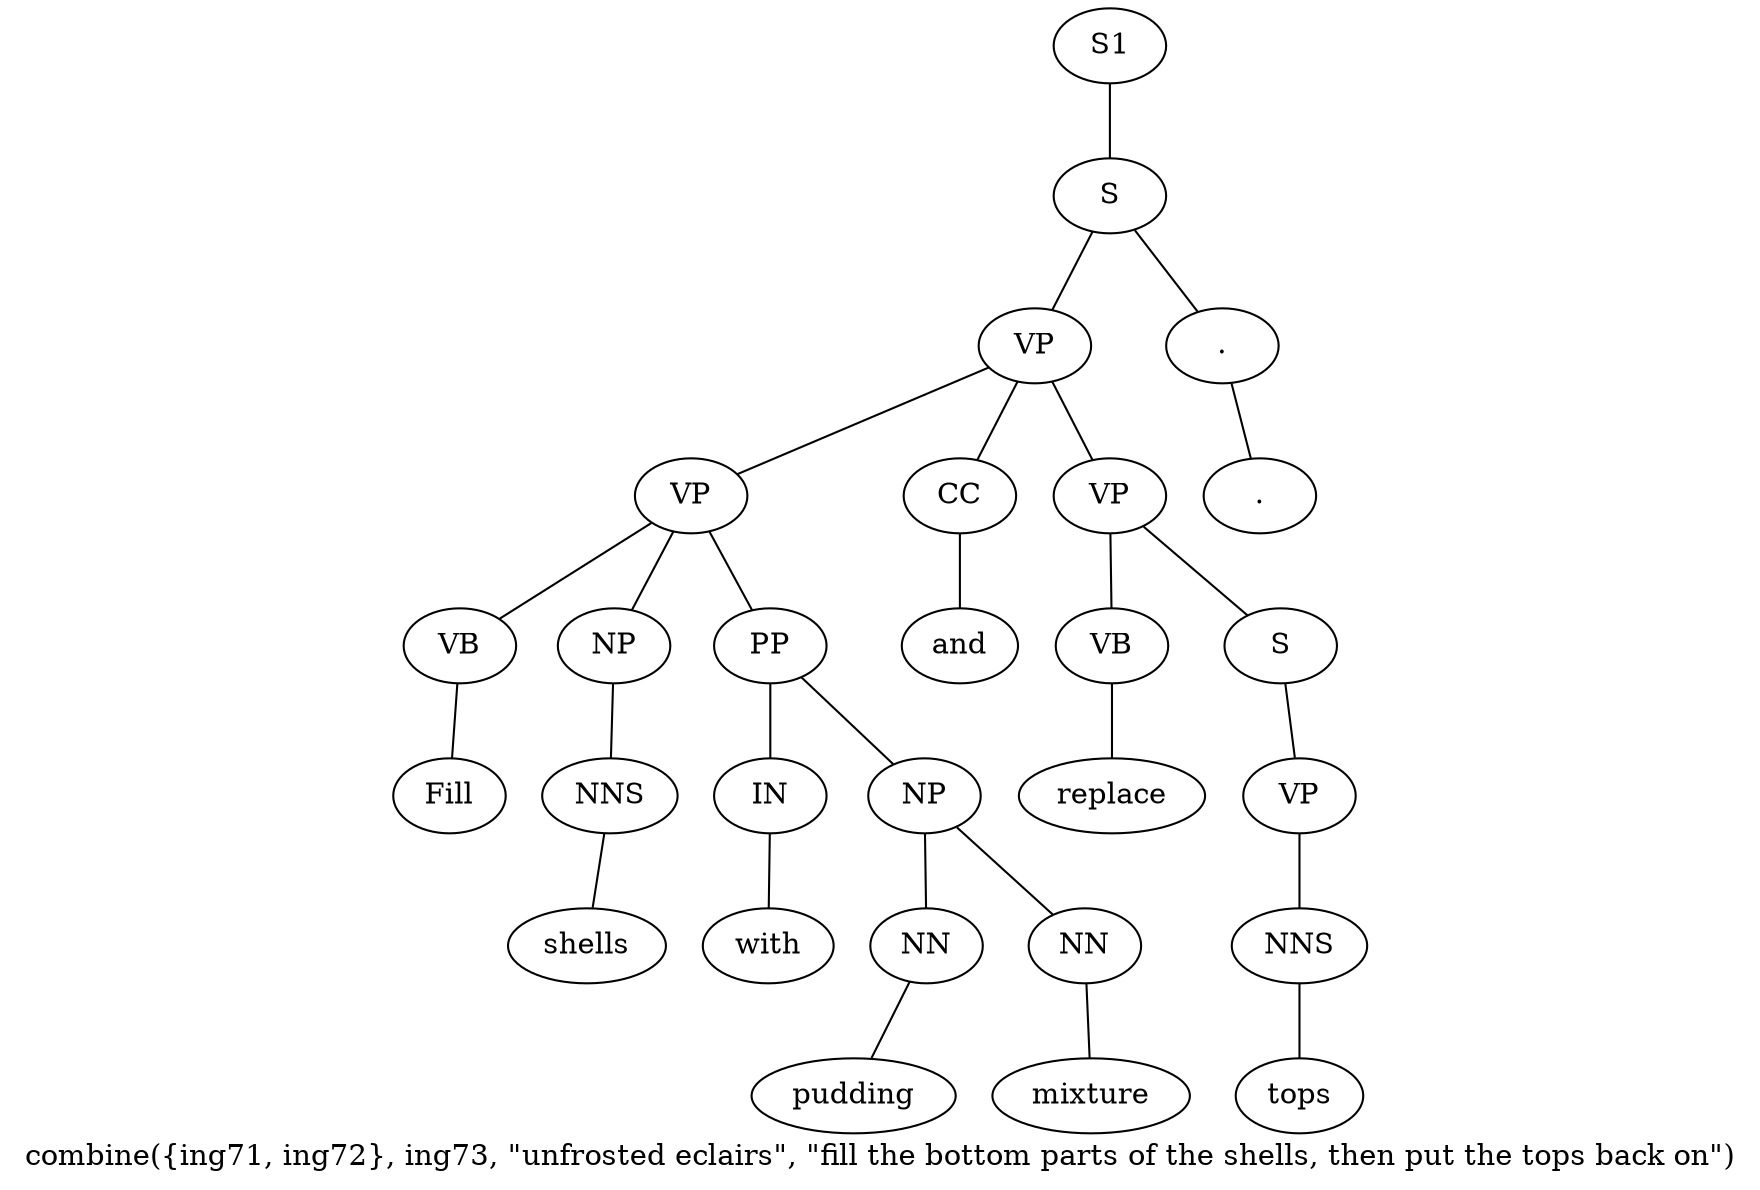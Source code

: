 graph SyntaxGraph {
	label = "combine({ing71, ing72}, ing73, \"unfrosted eclairs\", \"fill the bottom parts of the shells, then put the tops back on\")";
	Node0 [label="S1"];
	Node1 [label="S"];
	Node2 [label="VP"];
	Node3 [label="VP"];
	Node4 [label="VB"];
	Node5 [label="Fill"];
	Node6 [label="NP"];
	Node7 [label="NNS"];
	Node8 [label="shells"];
	Node9 [label="PP"];
	Node10 [label="IN"];
	Node11 [label="with"];
	Node12 [label="NP"];
	Node13 [label="NN"];
	Node14 [label="pudding"];
	Node15 [label="NN"];
	Node16 [label="mixture"];
	Node17 [label="CC"];
	Node18 [label="and"];
	Node19 [label="VP"];
	Node20 [label="VB"];
	Node21 [label="replace"];
	Node22 [label="S"];
	Node23 [label="VP"];
	Node24 [label="NNS"];
	Node25 [label="tops"];
	Node26 [label="."];
	Node27 [label="."];

	Node0 -- Node1;
	Node1 -- Node2;
	Node1 -- Node26;
	Node2 -- Node3;
	Node2 -- Node17;
	Node2 -- Node19;
	Node3 -- Node4;
	Node3 -- Node6;
	Node3 -- Node9;
	Node4 -- Node5;
	Node6 -- Node7;
	Node7 -- Node8;
	Node9 -- Node10;
	Node9 -- Node12;
	Node10 -- Node11;
	Node12 -- Node13;
	Node12 -- Node15;
	Node13 -- Node14;
	Node15 -- Node16;
	Node17 -- Node18;
	Node19 -- Node20;
	Node19 -- Node22;
	Node20 -- Node21;
	Node22 -- Node23;
	Node23 -- Node24;
	Node24 -- Node25;
	Node26 -- Node27;
}